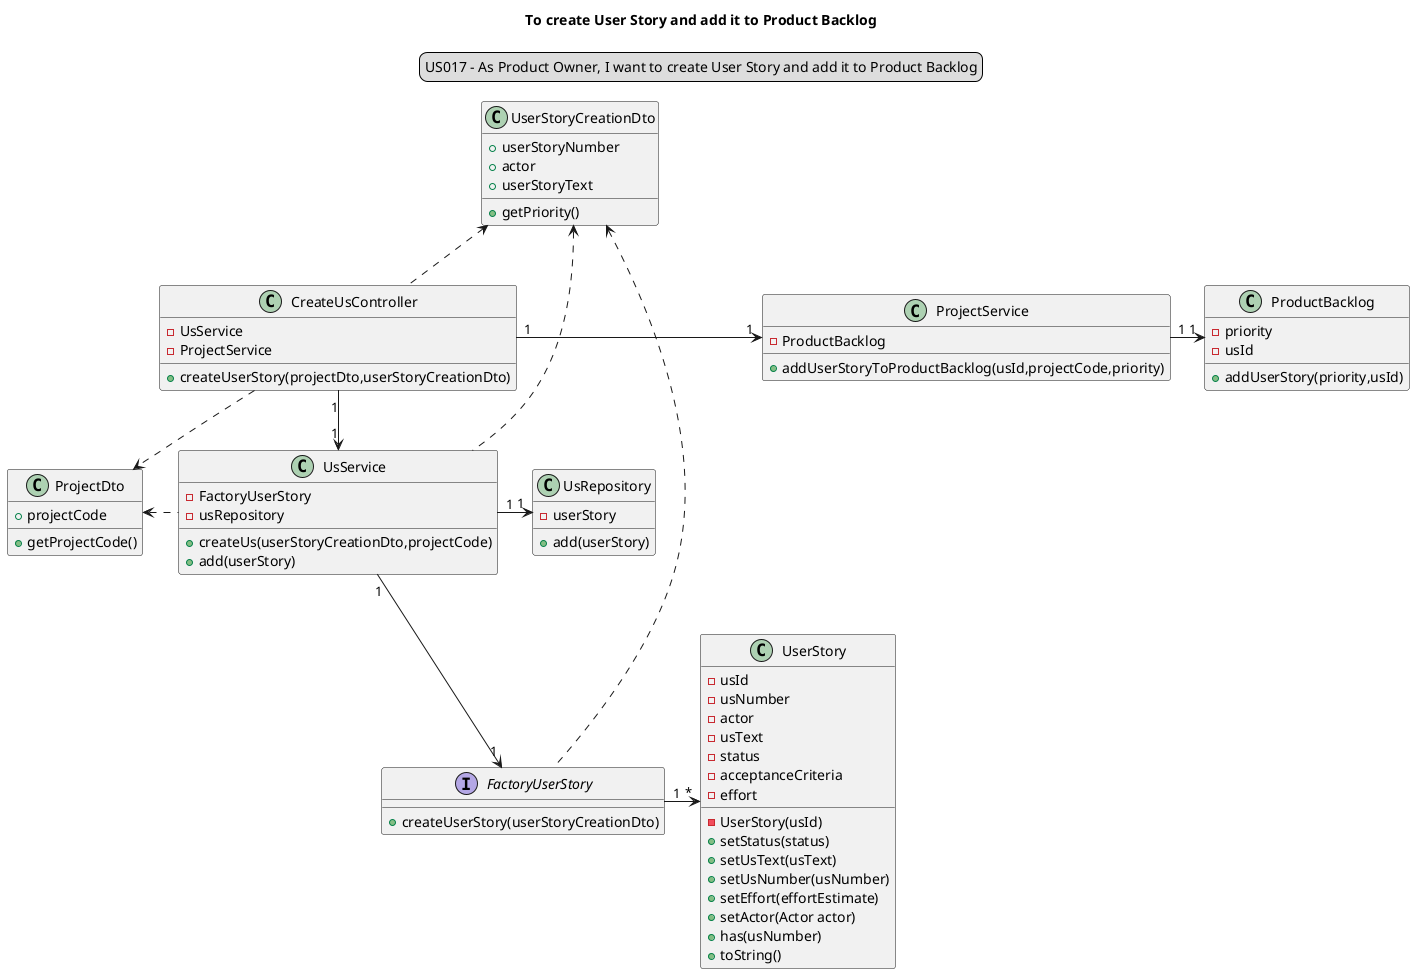 @startuml
'https://plantuml.com/sequence-diagram
legend top
US017 - As Product Owner, I want to create User Story and add it to Product Backlog
end legend
skinparam sequenceMessageAlign center
title To create User Story and add it to Product Backlog

class "CreateUsController" {
- UsService
- ProjectService
+ createUserStory(projectDto,userStoryCreationDto)
}

class "UsService" {
- FactoryUserStory
- usRepository
+ createUs(userStoryCreationDto,projectCode)
+  add(userStory)
}

class "UsRepository" {
-userStory
+add(userStory)
}

class "ProjectService"{
-ProductBacklog
+ addUserStoryToProductBacklog(usId,projectCode,priority)
}

class "ProductBacklog" {
-priority
-usId
+addUserStory(priority,usId)
}

class "UserStory"{
- usId
- usNumber
- actor
- usText
- status
- acceptanceCriteria
- effort
-UserStory(usId)
+setStatus(status)
+setUsText(usText)
+setUsNumber(usNumber)
+setEffort(effortEstimate)
+setActor(Actor actor)
+has(usNumber)
+toString()
}

interface "FactoryUserStory" {
+ createUserStory(userStoryCreationDto)
}

class "UserStoryCreationDto"{
+userStoryNumber
+actor
+userStoryText
+getPriority()
}

class "ProjectDto"{
+projectCode
+getProjectCode()
}

"CreateUsController""1"-->"1" "UsService"
"UsService" "1"-->"1" "FactoryUserStory"
"UserStoryCreationDto" <.. "CreateUsController"
"UserStoryCreationDto" <. "UsService"
"UserStoryCreationDto" <. "FactoryUserStory"
"FactoryUserStory" "1"->"*" "UserStory"
"ProjectDto" <. "UsService"
"UsService" "1"->"1" "UsRepository"
"CreateUsController" "1"->"1" "ProjectService"
"CreateUsController" .>"ProjectDto"
"ProjectService" "1"->"1" "ProductBacklog"
@enduml